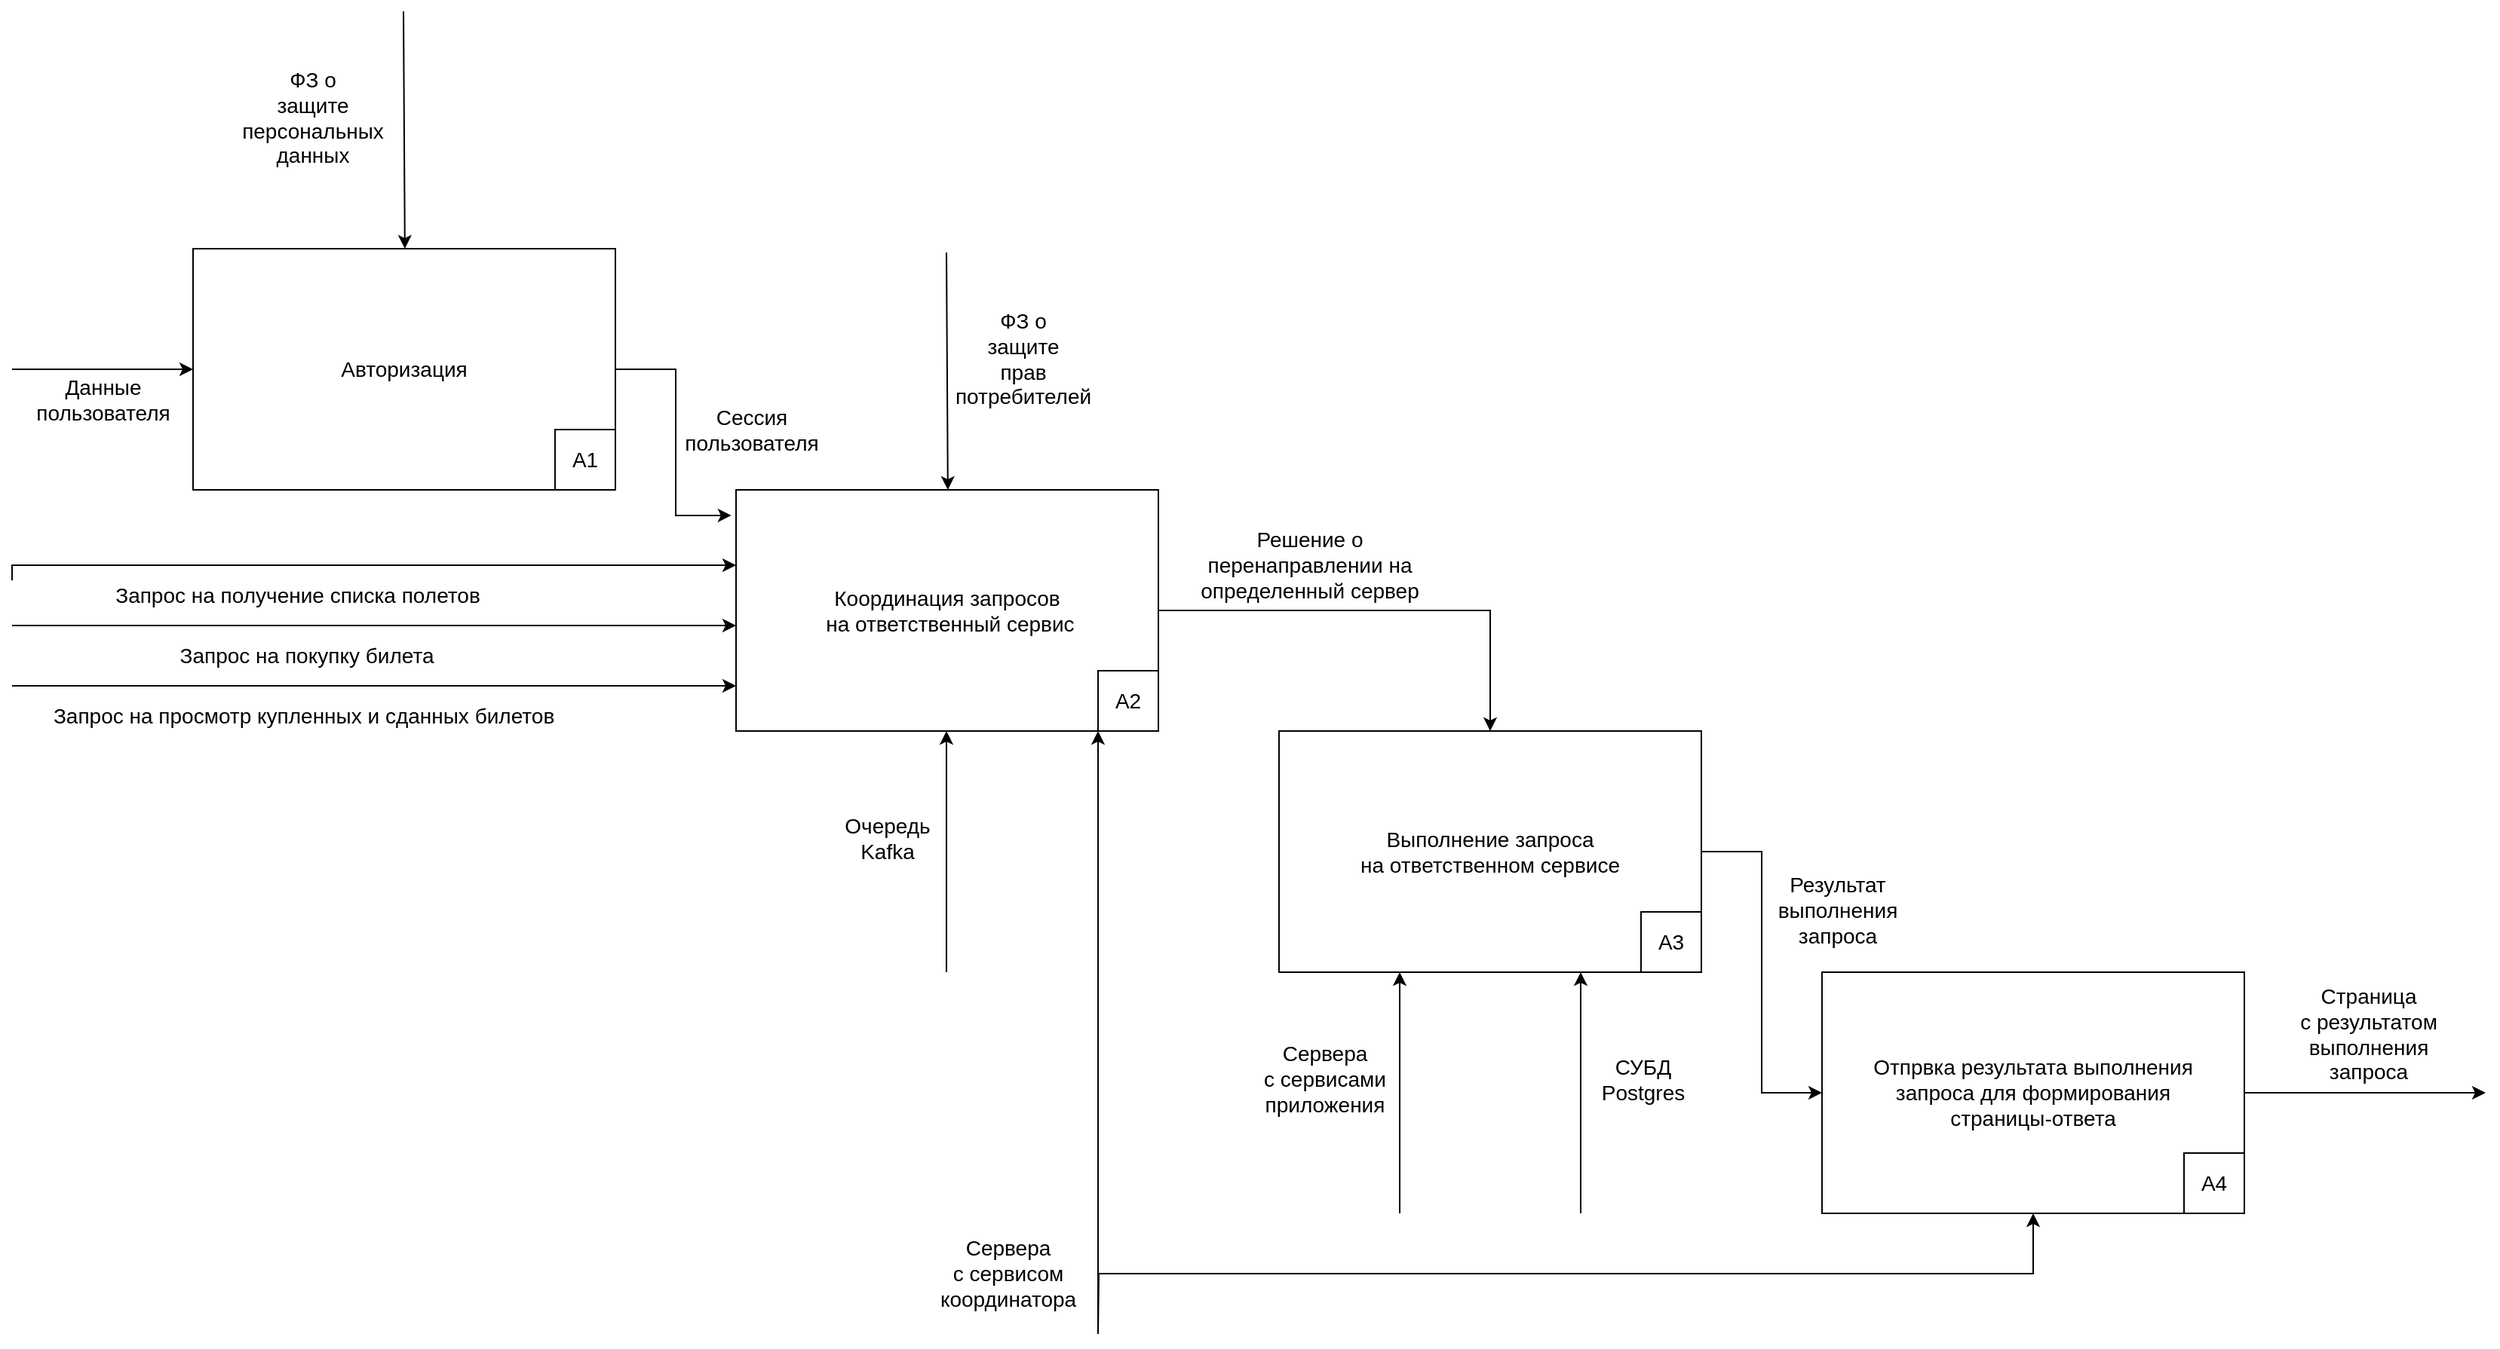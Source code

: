 <mxfile>
    <diagram id="-7X4kBdZIgbL-8Vb24gM" name="Page-1">
        <mxGraphModel dx="1336" dy="1652" grid="1" gridSize="10" guides="1" tooltips="1" connect="1" arrows="1" fold="1" page="1" pageScale="1" pageWidth="827" pageHeight="1169" math="0" shadow="0">
            <root>
                <mxCell id="0"/>
                <mxCell id="1" parent="0"/>
                <mxCell id="moevYXYjzL2wdo6MrvVT-7" style="edgeStyle=none;html=1;exitX=0;exitY=0.5;exitDx=0;exitDy=0;fontSize=14;startArrow=classic;startFill=1;endArrow=none;endFill=0;" parent="1" source="9EUJFgsQS7i97Vk9fihg-1" edge="1">
                    <mxGeometry relative="1" as="geometry">
                        <mxPoint y="160" as="targetPoint"/>
                    </mxGeometry>
                </mxCell>
                <mxCell id="moevYXYjzL2wdo6MrvVT-9" value="Данные&lt;br&gt;пользователя" style="edgeLabel;html=1;align=center;verticalAlign=middle;resizable=0;points=[];fontSize=14;" parent="moevYXYjzL2wdo6MrvVT-7" vertex="1" connectable="0">
                    <mxGeometry x="0.25" y="-3" relative="1" as="geometry">
                        <mxPoint x="15" y="23" as="offset"/>
                    </mxGeometry>
                </mxCell>
                <mxCell id="moevYXYjzL2wdo6MrvVT-8" style="edgeStyle=orthogonalEdgeStyle;html=1;exitX=1;exitY=0.5;exitDx=0;exitDy=0;entryX=-0.011;entryY=0.106;entryDx=0;entryDy=0;fontSize=14;entryPerimeter=0;rounded=0;" parent="1" source="9EUJFgsQS7i97Vk9fihg-1" target="moevYXYjzL2wdo6MrvVT-1" edge="1">
                    <mxGeometry relative="1" as="geometry"/>
                </mxCell>
                <mxCell id="PzxlP7XhQFu-x5lRBQ20-3" value="Сессия&lt;br&gt;пользователя" style="edgeLabel;html=1;align=center;verticalAlign=middle;resizable=0;points=[];fontSize=14;" parent="moevYXYjzL2wdo6MrvVT-8" vertex="1" connectable="0">
                    <mxGeometry x="-0.287" y="-1" relative="1" as="geometry">
                        <mxPoint x="51" y="18" as="offset"/>
                    </mxGeometry>
                </mxCell>
                <mxCell id="9EUJFgsQS7i97Vk9fihg-1" value="&lt;font style=&quot;font-size: 14px;&quot;&gt;Авторизация&lt;/font&gt;" style="rounded=0;whiteSpace=wrap;html=1;" parent="1" vertex="1">
                    <mxGeometry x="120" y="80" width="280" height="160" as="geometry"/>
                </mxCell>
                <mxCell id="9EUJFgsQS7i97Vk9fihg-2" value="&lt;font style=&quot;font-size: 14px;&quot;&gt;A1&lt;/font&gt;" style="rounded=0;whiteSpace=wrap;html=1;" parent="1" vertex="1">
                    <mxGeometry x="360" y="200" width="40" height="40" as="geometry"/>
                </mxCell>
                <mxCell id="3_sfm2uRKEZ2_lZH5iUf-11" style="edgeStyle=orthogonalEdgeStyle;rounded=0;html=1;exitX=1;exitY=0.5;exitDx=0;exitDy=0;entryX=0.5;entryY=0;entryDx=0;entryDy=0;fontSize=14;startArrow=none;startFill=0;endArrow=classic;endFill=1;" parent="1" source="moevYXYjzL2wdo6MrvVT-1" target="moevYXYjzL2wdo6MrvVT-3" edge="1">
                    <mxGeometry relative="1" as="geometry"/>
                </mxCell>
                <mxCell id="3_sfm2uRKEZ2_lZH5iUf-12" value="Решение о&lt;br&gt;перенаправлении на&lt;br&gt;определенный сервер" style="edgeLabel;html=1;align=center;verticalAlign=middle;resizable=0;points=[];fontSize=14;" parent="3_sfm2uRKEZ2_lZH5iUf-11" vertex="1" connectable="0">
                    <mxGeometry x="-0.193" y="-2" relative="1" as="geometry">
                        <mxPoint x="-21" y="-32" as="offset"/>
                    </mxGeometry>
                </mxCell>
                <mxCell id="moevYXYjzL2wdo6MrvVT-1" value="&lt;font style=&quot;font-size: 14px;&quot;&gt;Координация запросов&lt;br&gt;&amp;nbsp;на ответственный сервис&lt;/font&gt;" style="rounded=0;whiteSpace=wrap;html=1;" parent="1" vertex="1">
                    <mxGeometry x="480" y="240" width="280" height="160" as="geometry"/>
                </mxCell>
                <mxCell id="moevYXYjzL2wdo6MrvVT-2" value="&lt;font style=&quot;font-size: 14px;&quot;&gt;A2&lt;/font&gt;" style="rounded=0;whiteSpace=wrap;html=1;" parent="1" vertex="1">
                    <mxGeometry x="720" y="360" width="40" height="40" as="geometry"/>
                </mxCell>
                <mxCell id="3_sfm2uRKEZ2_lZH5iUf-14" style="edgeStyle=orthogonalEdgeStyle;rounded=0;html=1;exitX=1;exitY=0.5;exitDx=0;exitDy=0;entryX=0;entryY=0.5;entryDx=0;entryDy=0;fontSize=14;startArrow=none;startFill=0;endArrow=classic;endFill=1;" parent="1" source="moevYXYjzL2wdo6MrvVT-3" target="moevYXYjzL2wdo6MrvVT-5" edge="1">
                    <mxGeometry relative="1" as="geometry"/>
                </mxCell>
                <mxCell id="3_sfm2uRKEZ2_lZH5iUf-15" value="Результат&lt;br&gt;выполнения&lt;br&gt;запроса" style="edgeLabel;html=1;align=center;verticalAlign=middle;resizable=0;points=[];fontSize=14;" parent="3_sfm2uRKEZ2_lZH5iUf-14" vertex="1" connectable="0">
                    <mxGeometry x="-0.342" y="2" relative="1" as="geometry">
                        <mxPoint x="48" as="offset"/>
                    </mxGeometry>
                </mxCell>
                <mxCell id="moevYXYjzL2wdo6MrvVT-3" value="&lt;font style=&quot;font-size: 14px;&quot;&gt;Выполнение запроса&lt;br&gt;на ответственном сервисе&lt;/font&gt;" style="rounded=0;whiteSpace=wrap;html=1;" parent="1" vertex="1">
                    <mxGeometry x="840" y="400" width="280" height="160" as="geometry"/>
                </mxCell>
                <mxCell id="moevYXYjzL2wdo6MrvVT-4" value="&lt;font style=&quot;font-size: 14px;&quot;&gt;A3&lt;/font&gt;" style="rounded=0;whiteSpace=wrap;html=1;" parent="1" vertex="1">
                    <mxGeometry x="1080" y="520" width="40" height="40" as="geometry"/>
                </mxCell>
                <mxCell id="3_sfm2uRKEZ2_lZH5iUf-13" style="edgeStyle=orthogonalEdgeStyle;rounded=0;html=1;exitX=0.5;exitY=1;exitDx=0;exitDy=0;fontSize=14;startArrow=classic;startFill=1;endArrow=none;endFill=0;" parent="1" source="moevYXYjzL2wdo6MrvVT-5" edge="1">
                    <mxGeometry relative="1" as="geometry">
                        <mxPoint x="720" y="800" as="targetPoint"/>
                    </mxGeometry>
                </mxCell>
                <mxCell id="3_sfm2uRKEZ2_lZH5iUf-16" style="edgeStyle=orthogonalEdgeStyle;rounded=0;html=1;exitX=1;exitY=0.5;exitDx=0;exitDy=0;fontSize=14;startArrow=none;startFill=0;endArrow=classic;endFill=1;" parent="1" source="moevYXYjzL2wdo6MrvVT-5" edge="1">
                    <mxGeometry relative="1" as="geometry">
                        <mxPoint x="1640" y="640" as="targetPoint"/>
                    </mxGeometry>
                </mxCell>
                <mxCell id="3_sfm2uRKEZ2_lZH5iUf-17" value="Страница&lt;br&gt;с результатом&lt;br&gt;выполнения&lt;br&gt;запроса" style="edgeLabel;html=1;align=center;verticalAlign=middle;resizable=0;points=[];fontSize=14;" parent="3_sfm2uRKEZ2_lZH5iUf-16" vertex="1" connectable="0">
                    <mxGeometry x="0.083" y="4" relative="1" as="geometry">
                        <mxPoint x="-5" y="-36" as="offset"/>
                    </mxGeometry>
                </mxCell>
                <mxCell id="moevYXYjzL2wdo6MrvVT-5" value="&lt;span style=&quot;font-size: 14px;&quot;&gt;Отпрвка результата выполнения &lt;br&gt;запроса для формирования&lt;br&gt;страницы-ответа&lt;/span&gt;" style="rounded=0;whiteSpace=wrap;html=1;" parent="1" vertex="1">
                    <mxGeometry x="1200" y="560" width="280" height="160" as="geometry"/>
                </mxCell>
                <mxCell id="moevYXYjzL2wdo6MrvVT-6" value="&lt;font style=&quot;font-size: 14px;&quot;&gt;A4&lt;br&gt;&lt;/font&gt;" style="rounded=0;whiteSpace=wrap;html=1;" parent="1" vertex="1">
                    <mxGeometry x="1440" y="680" width="40" height="40" as="geometry"/>
                </mxCell>
                <mxCell id="B0Z6BWa-3Lpe-tXNgBDx-1" style="edgeStyle=orthogonalEdgeStyle;html=1;fontSize=14;startArrow=classic;startFill=1;endArrow=none;endFill=0;rounded=0;" parent="1" edge="1">
                    <mxGeometry relative="1" as="geometry">
                        <mxPoint y="300" as="targetPoint"/>
                        <mxPoint x="480" y="290" as="sourcePoint"/>
                        <Array as="points">
                            <mxPoint x="480" y="290"/>
                            <mxPoint y="290"/>
                        </Array>
                    </mxGeometry>
                </mxCell>
                <mxCell id="B0Z6BWa-3Lpe-tXNgBDx-2" value="Запрос на получение списка полетов" style="edgeLabel;html=1;align=center;verticalAlign=middle;resizable=0;points=[];fontSize=14;" parent="B0Z6BWa-3Lpe-tXNgBDx-1" vertex="1" connectable="0">
                    <mxGeometry x="0.25" y="-3" relative="1" as="geometry">
                        <mxPoint x="15" y="23" as="offset"/>
                    </mxGeometry>
                </mxCell>
                <mxCell id="47D0G6h9x3_UVchZvlUF-1" style="edgeStyle=orthogonalEdgeStyle;html=1;fontSize=14;startArrow=classic;startFill=1;endArrow=none;endFill=0;exitX=0;exitY=0.375;exitDx=0;exitDy=0;exitPerimeter=0;rounded=0;" parent="1" edge="1">
                    <mxGeometry relative="1" as="geometry">
                        <mxPoint y="330" as="targetPoint"/>
                        <mxPoint x="480" y="330" as="sourcePoint"/>
                    </mxGeometry>
                </mxCell>
                <mxCell id="47D0G6h9x3_UVchZvlUF-2" value="Запрос на покупку билета" style="edgeLabel;html=1;align=center;verticalAlign=middle;resizable=0;points=[];fontSize=14;" parent="47D0G6h9x3_UVchZvlUF-1" vertex="1" connectable="0">
                    <mxGeometry x="0.25" y="-3" relative="1" as="geometry">
                        <mxPoint x="15" y="23" as="offset"/>
                    </mxGeometry>
                </mxCell>
                <mxCell id="47D0G6h9x3_UVchZvlUF-3" style="edgeStyle=orthogonalEdgeStyle;html=1;fontSize=14;startArrow=classic;startFill=1;endArrow=none;endFill=0;exitX=0;exitY=0.375;exitDx=0;exitDy=0;exitPerimeter=0;rounded=0;" parent="1" edge="1">
                    <mxGeometry relative="1" as="geometry">
                        <mxPoint y="370" as="targetPoint"/>
                        <mxPoint x="480" y="370" as="sourcePoint"/>
                    </mxGeometry>
                </mxCell>
                <mxCell id="47D0G6h9x3_UVchZvlUF-4" value="Запрос на просмотр купленных и сданных билетов&amp;nbsp;" style="edgeLabel;html=1;align=center;verticalAlign=middle;resizable=0;points=[];fontSize=14;" parent="47D0G6h9x3_UVchZvlUF-3" vertex="1" connectable="0">
                    <mxGeometry x="0.25" y="-3" relative="1" as="geometry">
                        <mxPoint x="15" y="23" as="offset"/>
                    </mxGeometry>
                </mxCell>
                <mxCell id="PzxlP7XhQFu-x5lRBQ20-1" value="" style="endArrow=classic;html=1;fontSize=14;entryX=0.289;entryY=-0.016;entryDx=0;entryDy=0;entryPerimeter=0;" parent="1" edge="1">
                    <mxGeometry width="50" height="50" relative="1" as="geometry">
                        <mxPoint x="259.5" y="-77.44" as="sourcePoint"/>
                        <mxPoint x="260.42" y="80" as="targetPoint"/>
                    </mxGeometry>
                </mxCell>
                <mxCell id="PzxlP7XhQFu-x5lRBQ20-2" value="ФЗ о&lt;br&gt;защите&lt;br&gt;персональных&lt;br&gt;данных" style="edgeLabel;html=1;align=center;verticalAlign=middle;resizable=0;points=[];fontSize=14;" parent="PzxlP7XhQFu-x5lRBQ20-1" vertex="1" connectable="0">
                    <mxGeometry x="0.149" y="-4" relative="1" as="geometry">
                        <mxPoint x="-57" y="-20" as="offset"/>
                    </mxGeometry>
                </mxCell>
                <mxCell id="o2NMR2N71aSMhdj4likQ-1" value="" style="endArrow=classic;html=1;fontSize=14;entryX=0.289;entryY=-0.016;entryDx=0;entryDy=0;entryPerimeter=0;" parent="1" edge="1">
                    <mxGeometry width="50" height="50" relative="1" as="geometry">
                        <mxPoint x="619.5" y="82.56" as="sourcePoint"/>
                        <mxPoint x="620.42" y="240" as="targetPoint"/>
                    </mxGeometry>
                </mxCell>
                <mxCell id="o2NMR2N71aSMhdj4likQ-2" value="ФЗ о&lt;br&gt;защите&lt;br&gt;прав&lt;br&gt;потребителей" style="edgeLabel;html=1;align=center;verticalAlign=middle;resizable=0;points=[];fontSize=14;" parent="o2NMR2N71aSMhdj4likQ-1" vertex="1" connectable="0">
                    <mxGeometry x="0.149" y="-4" relative="1" as="geometry">
                        <mxPoint x="54" y="-20" as="offset"/>
                    </mxGeometry>
                </mxCell>
                <mxCell id="3_sfm2uRKEZ2_lZH5iUf-1" value="" style="endArrow=classic;html=1;fontSize=14;" parent="1" edge="1">
                    <mxGeometry width="50" height="50" relative="1" as="geometry">
                        <mxPoint x="720" y="800" as="sourcePoint"/>
                        <mxPoint x="720" y="400" as="targetPoint"/>
                    </mxGeometry>
                </mxCell>
                <mxCell id="3_sfm2uRKEZ2_lZH5iUf-2" value="Сервера&lt;br&gt;с сервисом&lt;br&gt;координатора" style="edgeLabel;html=1;align=center;verticalAlign=middle;resizable=0;points=[];fontSize=14;" parent="3_sfm2uRKEZ2_lZH5iUf-1" vertex="1" connectable="0">
                    <mxGeometry x="0.194" y="-1" relative="1" as="geometry">
                        <mxPoint x="-61" y="199" as="offset"/>
                    </mxGeometry>
                </mxCell>
                <mxCell id="3_sfm2uRKEZ2_lZH5iUf-5" value="" style="endArrow=classic;html=1;fontSize=14;" parent="1" edge="1">
                    <mxGeometry width="50" height="50" relative="1" as="geometry">
                        <mxPoint x="619.5" y="560" as="sourcePoint"/>
                        <mxPoint x="619.5" y="400" as="targetPoint"/>
                    </mxGeometry>
                </mxCell>
                <mxCell id="3_sfm2uRKEZ2_lZH5iUf-6" value="Очередь&lt;br&gt;Kafka" style="edgeLabel;html=1;align=center;verticalAlign=middle;resizable=0;points=[];fontSize=14;" parent="3_sfm2uRKEZ2_lZH5iUf-5" vertex="1" connectable="0">
                    <mxGeometry x="0.194" y="-1" relative="1" as="geometry">
                        <mxPoint x="-41" y="6" as="offset"/>
                    </mxGeometry>
                </mxCell>
                <mxCell id="3_sfm2uRKEZ2_lZH5iUf-7" value="" style="endArrow=classic;html=1;fontSize=14;" parent="1" edge="1">
                    <mxGeometry width="50" height="50" relative="1" as="geometry">
                        <mxPoint x="1040" y="720" as="sourcePoint"/>
                        <mxPoint x="1040" y="560" as="targetPoint"/>
                    </mxGeometry>
                </mxCell>
                <mxCell id="3_sfm2uRKEZ2_lZH5iUf-8" value="СУБД&lt;br&gt;Postgres" style="edgeLabel;html=1;align=center;verticalAlign=middle;resizable=0;points=[];fontSize=14;" parent="3_sfm2uRKEZ2_lZH5iUf-7" vertex="1" connectable="0">
                    <mxGeometry x="0.194" y="-1" relative="1" as="geometry">
                        <mxPoint x="40" y="6" as="offset"/>
                    </mxGeometry>
                </mxCell>
                <mxCell id="3_sfm2uRKEZ2_lZH5iUf-9" value="" style="endArrow=classic;html=1;fontSize=14;" parent="1" edge="1">
                    <mxGeometry width="50" height="50" relative="1" as="geometry">
                        <mxPoint x="920" y="720" as="sourcePoint"/>
                        <mxPoint x="920" y="560" as="targetPoint"/>
                    </mxGeometry>
                </mxCell>
                <mxCell id="3_sfm2uRKEZ2_lZH5iUf-10" value="Сервера&lt;br&gt;с сервисами&lt;br&gt;приложения" style="edgeLabel;html=1;align=center;verticalAlign=middle;resizable=0;points=[];fontSize=14;" parent="3_sfm2uRKEZ2_lZH5iUf-9" vertex="1" connectable="0">
                    <mxGeometry x="0.194" y="-1" relative="1" as="geometry">
                        <mxPoint x="-51" y="6" as="offset"/>
                    </mxGeometry>
                </mxCell>
            </root>
        </mxGraphModel>
    </diagram>
</mxfile>